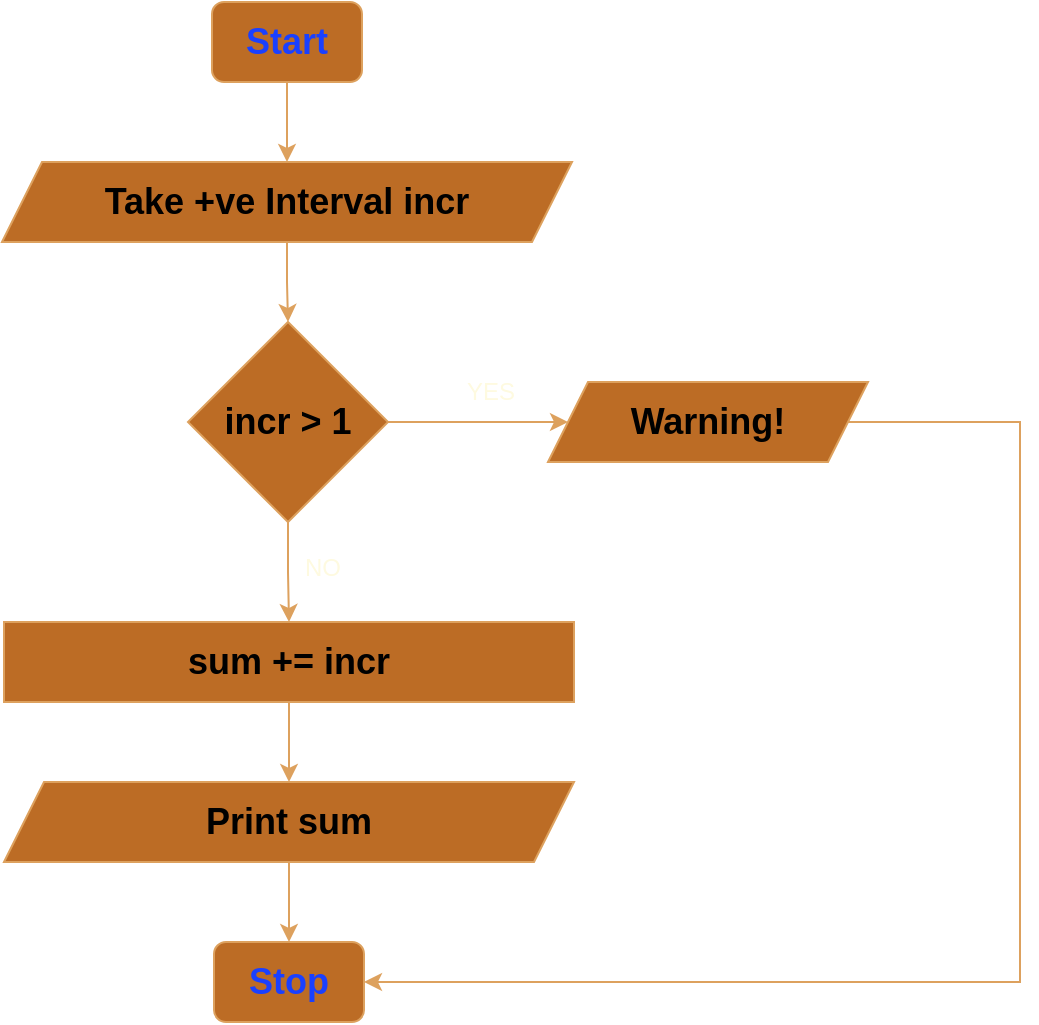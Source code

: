 <mxfile version="27.2.0">
  <diagram id="C5RBs43oDa-KdzZeNtuy" name="Page-1">
    <mxGraphModel dx="880" dy="938" grid="1" gridSize="10" guides="1" tooltips="1" connect="1" arrows="1" fold="1" page="1" pageScale="1" pageWidth="827" pageHeight="1169" math="0" shadow="0">
      <root>
        <mxCell id="WIyWlLk6GJQsqaUBKTNV-0" />
        <mxCell id="WIyWlLk6GJQsqaUBKTNV-1" parent="WIyWlLk6GJQsqaUBKTNV-0" />
        <mxCell id="gTSn6SpjcyD0k9HgwN98-15" value="" style="edgeStyle=orthogonalEdgeStyle;rounded=0;orthogonalLoop=1;jettySize=auto;html=1;strokeColor=#DDA15E;fontColor=default;fillColor=#BC6C25;labelBackgroundColor=none;" edge="1" parent="WIyWlLk6GJQsqaUBKTNV-1" source="gTSn6SpjcyD0k9HgwN98-16" target="gTSn6SpjcyD0k9HgwN98-18">
          <mxGeometry relative="1" as="geometry" />
        </mxCell>
        <mxCell id="gTSn6SpjcyD0k9HgwN98-16" value="&lt;font style=&quot;font-size: 18px; color: light-dark(rgb(26, 64, 255), rgb(0, 0, 0));&quot;&gt;&lt;b&gt;Start&lt;/b&gt;&lt;/font&gt;" style="rounded=1;whiteSpace=wrap;html=1;labelBackgroundColor=none;fillColor=#BC6C25;strokeColor=#DDA15E;fontColor=#FEFAE0;" vertex="1" parent="WIyWlLk6GJQsqaUBKTNV-1">
          <mxGeometry x="376" y="90" width="75" height="40" as="geometry" />
        </mxCell>
        <mxCell id="gTSn6SpjcyD0k9HgwN98-17" value="" style="edgeStyle=orthogonalEdgeStyle;rounded=0;orthogonalLoop=1;jettySize=auto;html=1;strokeColor=#DDA15E;fontColor=default;fillColor=#BC6C25;labelBackgroundColor=none;" edge="1" parent="WIyWlLk6GJQsqaUBKTNV-1" source="gTSn6SpjcyD0k9HgwN98-18" target="gTSn6SpjcyD0k9HgwN98-24">
          <mxGeometry relative="1" as="geometry" />
        </mxCell>
        <mxCell id="gTSn6SpjcyD0k9HgwN98-18" value="&lt;b style=&quot;color: rgb(0, 0, 0); font-size: 18px;&quot;&gt;Take +ve Interval incr&lt;/b&gt;" style="shape=parallelogram;perimeter=parallelogramPerimeter;whiteSpace=wrap;html=1;fixedSize=1;labelBackgroundColor=none;fillColor=#BC6C25;strokeColor=#DDA15E;fontColor=#FEFAE0;" vertex="1" parent="WIyWlLk6GJQsqaUBKTNV-1">
          <mxGeometry x="271" y="170" width="285" height="40" as="geometry" />
        </mxCell>
        <mxCell id="gTSn6SpjcyD0k9HgwN98-20" value="" style="edgeStyle=orthogonalEdgeStyle;rounded=0;orthogonalLoop=1;jettySize=auto;html=1;strokeColor=#DDA15E;fontColor=default;fillColor=#BC6C25;labelBackgroundColor=none;" edge="1" parent="WIyWlLk6GJQsqaUBKTNV-1" source="gTSn6SpjcyD0k9HgwN98-21" target="gTSn6SpjcyD0k9HgwN98-26">
          <mxGeometry relative="1" as="geometry" />
        </mxCell>
        <mxCell id="gTSn6SpjcyD0k9HgwN98-21" value="&lt;b style=&quot;color: rgb(0, 0, 0); font-size: 18px;&quot;&gt;sum += incr&lt;/b&gt;" style="rounded=0;whiteSpace=wrap;html=1;strokeColor=#DDA15E;fontColor=#FEFAE0;fillColor=#BC6C25;labelBackgroundColor=none;" vertex="1" parent="WIyWlLk6GJQsqaUBKTNV-1">
          <mxGeometry x="272" y="400" width="285" height="40" as="geometry" />
        </mxCell>
        <mxCell id="gTSn6SpjcyD0k9HgwN98-22" value="" style="edgeStyle=orthogonalEdgeStyle;rounded=0;orthogonalLoop=1;jettySize=auto;html=1;strokeColor=#DDA15E;fontColor=default;fillColor=#BC6C25;labelBackgroundColor=none;" edge="1" parent="WIyWlLk6GJQsqaUBKTNV-1" source="gTSn6SpjcyD0k9HgwN98-24" target="gTSn6SpjcyD0k9HgwN98-21">
          <mxGeometry relative="1" as="geometry" />
        </mxCell>
        <mxCell id="gTSn6SpjcyD0k9HgwN98-30" style="edgeStyle=orthogonalEdgeStyle;rounded=0;orthogonalLoop=1;jettySize=auto;html=1;entryX=1;entryY=0.5;entryDx=0;entryDy=0;exitX=1;exitY=0.5;exitDx=0;exitDy=0;labelBackgroundColor=none;strokeColor=#DDA15E;fontColor=default;" edge="1" parent="WIyWlLk6GJQsqaUBKTNV-1" source="gTSn6SpjcyD0k9HgwN98-33" target="gTSn6SpjcyD0k9HgwN98-27">
          <mxGeometry relative="1" as="geometry">
            <mxPoint x="580" y="630" as="targetPoint" />
            <Array as="points">
              <mxPoint x="780" y="300" />
              <mxPoint x="780" y="580" />
            </Array>
          </mxGeometry>
        </mxCell>
        <mxCell id="gTSn6SpjcyD0k9HgwN98-34" value="" style="edgeStyle=orthogonalEdgeStyle;rounded=0;orthogonalLoop=1;jettySize=auto;html=1;labelBackgroundColor=none;strokeColor=#DDA15E;fontColor=default;" edge="1" parent="WIyWlLk6GJQsqaUBKTNV-1" source="gTSn6SpjcyD0k9HgwN98-24" target="gTSn6SpjcyD0k9HgwN98-33">
          <mxGeometry relative="1" as="geometry" />
        </mxCell>
        <mxCell id="gTSn6SpjcyD0k9HgwN98-24" value="&lt;b style=&quot;color: rgb(0, 0, 0); font-size: 18px;&quot;&gt;incr &amp;gt; 1&lt;/b&gt;" style="rhombus;whiteSpace=wrap;html=1;strokeColor=#DDA15E;fontColor=#FEFAE0;fillColor=#BC6C25;labelBackgroundColor=none;" vertex="1" parent="WIyWlLk6GJQsqaUBKTNV-1">
          <mxGeometry x="364" y="250" width="100" height="100" as="geometry" />
        </mxCell>
        <mxCell id="gTSn6SpjcyD0k9HgwN98-25" value="" style="edgeStyle=orthogonalEdgeStyle;rounded=0;orthogonalLoop=1;jettySize=auto;html=1;strokeColor=#DDA15E;fontColor=default;fillColor=#BC6C25;labelBackgroundColor=none;" edge="1" parent="WIyWlLk6GJQsqaUBKTNV-1" source="gTSn6SpjcyD0k9HgwN98-26" target="gTSn6SpjcyD0k9HgwN98-27">
          <mxGeometry relative="1" as="geometry" />
        </mxCell>
        <mxCell id="gTSn6SpjcyD0k9HgwN98-26" value="&lt;b style=&quot;color: rgb(0, 0, 0); font-size: 18px;&quot;&gt;Print sum&lt;/b&gt;" style="shape=parallelogram;perimeter=parallelogramPerimeter;whiteSpace=wrap;html=1;fixedSize=1;labelBackgroundColor=none;fillColor=#BC6C25;strokeColor=#DDA15E;fontColor=#FEFAE0;" vertex="1" parent="WIyWlLk6GJQsqaUBKTNV-1">
          <mxGeometry x="272" y="480" width="285" height="40" as="geometry" />
        </mxCell>
        <mxCell id="gTSn6SpjcyD0k9HgwN98-27" value="&lt;font style=&quot;font-size: 18px; color: light-dark(rgb(26, 64, 255), rgb(0, 0, 0));&quot;&gt;&lt;b&gt;Stop&lt;/b&gt;&lt;/font&gt;" style="rounded=1;whiteSpace=wrap;html=1;labelBackgroundColor=none;fillColor=#BC6C25;strokeColor=#DDA15E;fontColor=#FEFAE0;" vertex="1" parent="WIyWlLk6GJQsqaUBKTNV-1">
          <mxGeometry x="377" y="560" width="75" height="40" as="geometry" />
        </mxCell>
        <mxCell id="gTSn6SpjcyD0k9HgwN98-31" value="NO" style="text;html=1;align=center;verticalAlign=middle;resizable=0;points=[];autosize=1;strokeColor=none;fillColor=none;labelBackgroundColor=none;fontColor=#FEFAE0;" vertex="1" parent="WIyWlLk6GJQsqaUBKTNV-1">
          <mxGeometry x="411" y="358" width="40" height="30" as="geometry" />
        </mxCell>
        <mxCell id="gTSn6SpjcyD0k9HgwN98-32" value="YES" style="text;html=1;align=center;verticalAlign=middle;resizable=0;points=[];autosize=1;strokeColor=none;fillColor=none;labelBackgroundColor=none;fontColor=#FEFAE0;" vertex="1" parent="WIyWlLk6GJQsqaUBKTNV-1">
          <mxGeometry x="490" y="270" width="50" height="30" as="geometry" />
        </mxCell>
        <mxCell id="gTSn6SpjcyD0k9HgwN98-33" value="&lt;b style=&quot;color: rgb(0, 0, 0); font-size: 18px;&quot;&gt;Warning!&lt;/b&gt;" style="shape=parallelogram;perimeter=parallelogramPerimeter;whiteSpace=wrap;html=1;fixedSize=1;labelBackgroundColor=none;fillColor=#BC6C25;strokeColor=#DDA15E;fontColor=#FEFAE0;" vertex="1" parent="WIyWlLk6GJQsqaUBKTNV-1">
          <mxGeometry x="544" y="280" width="160" height="40" as="geometry" />
        </mxCell>
      </root>
    </mxGraphModel>
  </diagram>
</mxfile>
